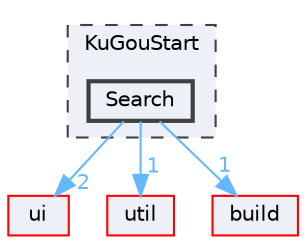 digraph "Search"
{
 // LATEX_PDF_SIZE
  bgcolor="transparent";
  edge [fontname=Helvetica,fontsize=10,labelfontname=Helvetica,labelfontsize=10];
  node [fontname=Helvetica,fontsize=10,shape=box,height=0.2,width=0.4];
  compound=true
  subgraph clusterdir_e60601b218beddc6af0778ac41ea9cb2 {
    graph [ bgcolor="#edf0f7", pencolor="grey25", label="KuGouStart", fontname=Helvetica,fontsize=10 style="filled,dashed", URL="dir_e60601b218beddc6af0778ac41ea9cb2.html",tooltip=""]
  dir_192e58901eb9b2e115e2c9ed0390b295 [label="Search", fillcolor="#edf0f7", color="grey25", style="filled,bold", URL="dir_192e58901eb9b2e115e2c9ed0390b295.html",tooltip=""];
  }
  dir_1788f8309b1a812dcb800a185471cf6c [label="ui", fillcolor="#edf0f7", color="red", style="filled", URL="dir_1788f8309b1a812dcb800a185471cf6c.html",tooltip=""];
  dir_23ec12649285f9fabf3a6b7380226c28 [label="util", fillcolor="#edf0f7", color="red", style="filled", URL="dir_23ec12649285f9fabf3a6b7380226c28.html",tooltip=""];
  dir_4fef79e7177ba769987a8da36c892c5f [label="build", fillcolor="#edf0f7", color="red", style="filled", URL="dir_4fef79e7177ba769987a8da36c892c5f.html",tooltip=""];
  dir_192e58901eb9b2e115e2c9ed0390b295->dir_1788f8309b1a812dcb800a185471cf6c [headlabel="2", labeldistance=1.5 headhref="dir_000321_000351.html" href="dir_000321_000351.html" color="steelblue1" fontcolor="steelblue1"];
  dir_192e58901eb9b2e115e2c9ed0390b295->dir_23ec12649285f9fabf3a6b7380226c28 [headlabel="1", labeldistance=1.5 headhref="dir_000321_000357.html" href="dir_000321_000357.html" color="steelblue1" fontcolor="steelblue1"];
  dir_192e58901eb9b2e115e2c9ed0390b295->dir_4fef79e7177ba769987a8da36c892c5f [headlabel="1", labeldistance=1.5 headhref="dir_000321_000041.html" href="dir_000321_000041.html" color="steelblue1" fontcolor="steelblue1"];
}
